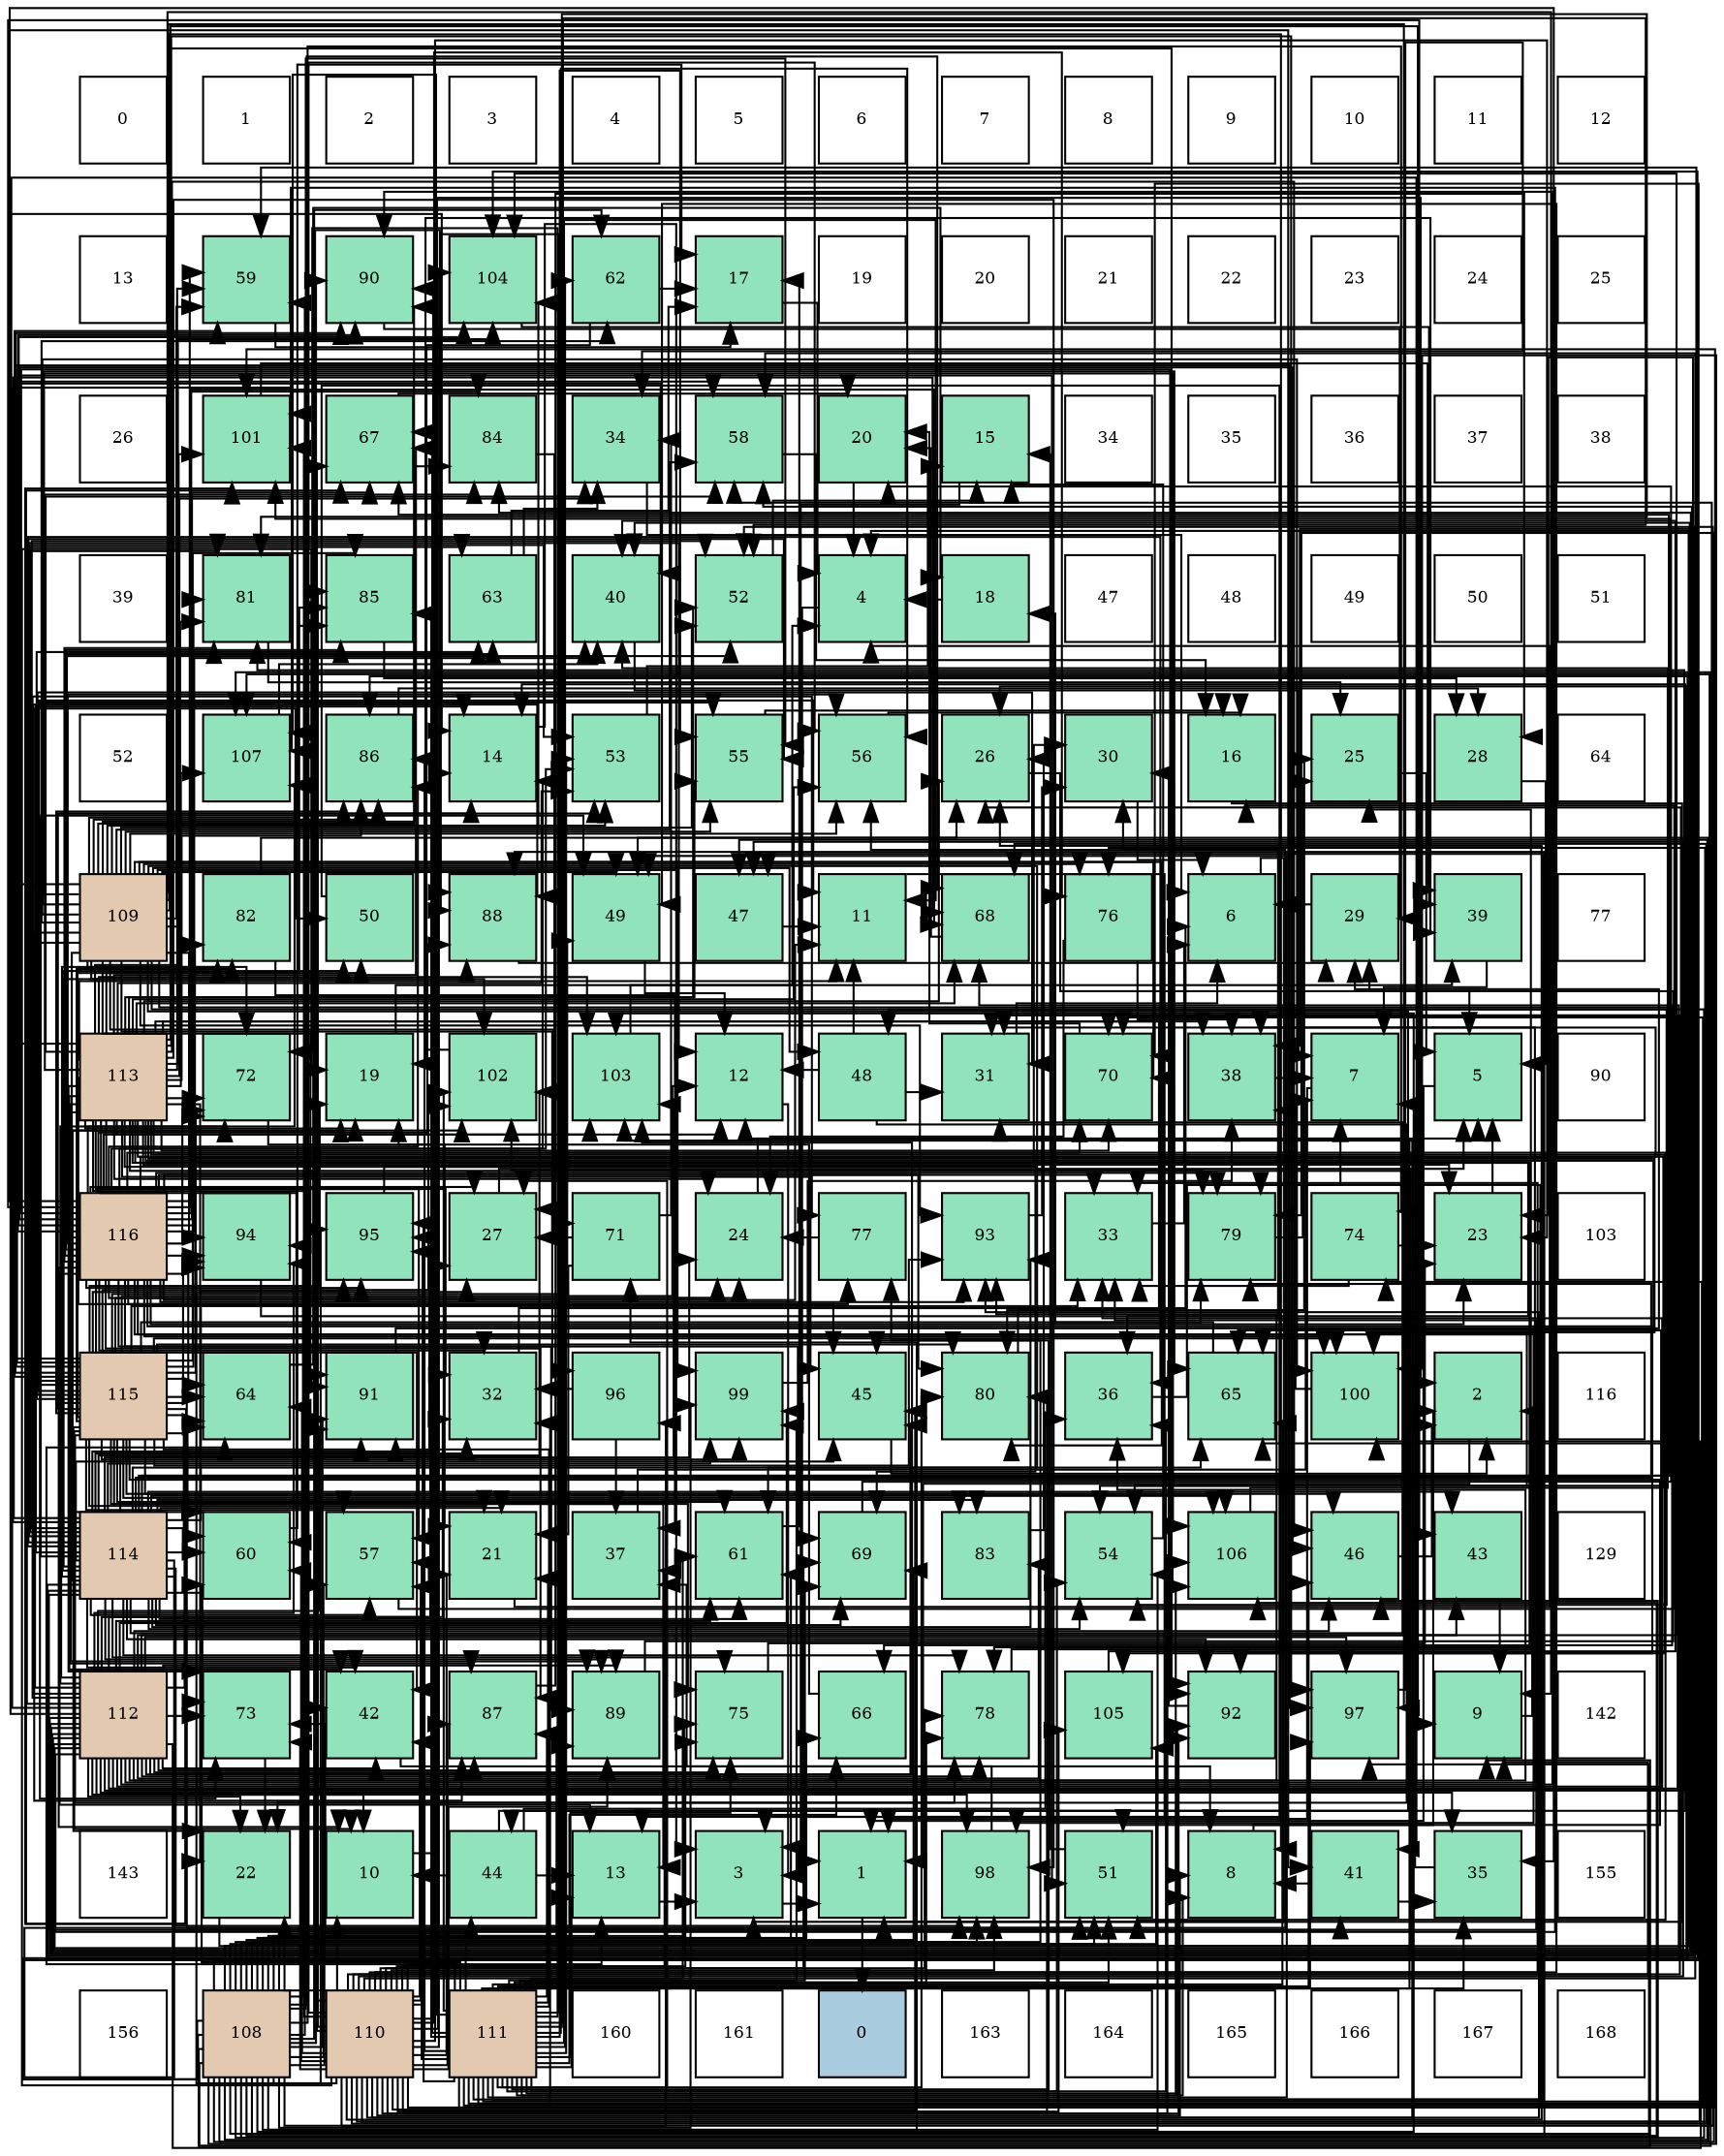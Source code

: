 digraph layout{
 rankdir=TB;
 splines=ortho;
 node [style=filled shape=square fixedsize=true width=0.6];
0[label="0", fontsize=8, fillcolor="#ffffff"];
1[label="1", fontsize=8, fillcolor="#ffffff"];
2[label="2", fontsize=8, fillcolor="#ffffff"];
3[label="3", fontsize=8, fillcolor="#ffffff"];
4[label="4", fontsize=8, fillcolor="#ffffff"];
5[label="5", fontsize=8, fillcolor="#ffffff"];
6[label="6", fontsize=8, fillcolor="#ffffff"];
7[label="7", fontsize=8, fillcolor="#ffffff"];
8[label="8", fontsize=8, fillcolor="#ffffff"];
9[label="9", fontsize=8, fillcolor="#ffffff"];
10[label="10", fontsize=8, fillcolor="#ffffff"];
11[label="11", fontsize=8, fillcolor="#ffffff"];
12[label="12", fontsize=8, fillcolor="#ffffff"];
13[label="13", fontsize=8, fillcolor="#ffffff"];
14[label="59", fontsize=8, fillcolor="#91e3bb"];
15[label="90", fontsize=8, fillcolor="#91e3bb"];
16[label="104", fontsize=8, fillcolor="#91e3bb"];
17[label="62", fontsize=8, fillcolor="#91e3bb"];
18[label="17", fontsize=8, fillcolor="#91e3bb"];
19[label="19", fontsize=8, fillcolor="#ffffff"];
20[label="20", fontsize=8, fillcolor="#ffffff"];
21[label="21", fontsize=8, fillcolor="#ffffff"];
22[label="22", fontsize=8, fillcolor="#ffffff"];
23[label="23", fontsize=8, fillcolor="#ffffff"];
24[label="24", fontsize=8, fillcolor="#ffffff"];
25[label="25", fontsize=8, fillcolor="#ffffff"];
26[label="26", fontsize=8, fillcolor="#ffffff"];
27[label="101", fontsize=8, fillcolor="#91e3bb"];
28[label="67", fontsize=8, fillcolor="#91e3bb"];
29[label="84", fontsize=8, fillcolor="#91e3bb"];
30[label="34", fontsize=8, fillcolor="#91e3bb"];
31[label="58", fontsize=8, fillcolor="#91e3bb"];
32[label="20", fontsize=8, fillcolor="#91e3bb"];
33[label="15", fontsize=8, fillcolor="#91e3bb"];
34[label="34", fontsize=8, fillcolor="#ffffff"];
35[label="35", fontsize=8, fillcolor="#ffffff"];
36[label="36", fontsize=8, fillcolor="#ffffff"];
37[label="37", fontsize=8, fillcolor="#ffffff"];
38[label="38", fontsize=8, fillcolor="#ffffff"];
39[label="39", fontsize=8, fillcolor="#ffffff"];
40[label="81", fontsize=8, fillcolor="#91e3bb"];
41[label="85", fontsize=8, fillcolor="#91e3bb"];
42[label="63", fontsize=8, fillcolor="#91e3bb"];
43[label="40", fontsize=8, fillcolor="#91e3bb"];
44[label="52", fontsize=8, fillcolor="#91e3bb"];
45[label="4", fontsize=8, fillcolor="#91e3bb"];
46[label="18", fontsize=8, fillcolor="#91e3bb"];
47[label="47", fontsize=8, fillcolor="#ffffff"];
48[label="48", fontsize=8, fillcolor="#ffffff"];
49[label="49", fontsize=8, fillcolor="#ffffff"];
50[label="50", fontsize=8, fillcolor="#ffffff"];
51[label="51", fontsize=8, fillcolor="#ffffff"];
52[label="52", fontsize=8, fillcolor="#ffffff"];
53[label="107", fontsize=8, fillcolor="#91e3bb"];
54[label="86", fontsize=8, fillcolor="#91e3bb"];
55[label="14", fontsize=8, fillcolor="#91e3bb"];
56[label="53", fontsize=8, fillcolor="#91e3bb"];
57[label="55", fontsize=8, fillcolor="#91e3bb"];
58[label="56", fontsize=8, fillcolor="#91e3bb"];
59[label="26", fontsize=8, fillcolor="#91e3bb"];
60[label="30", fontsize=8, fillcolor="#91e3bb"];
61[label="16", fontsize=8, fillcolor="#91e3bb"];
62[label="25", fontsize=8, fillcolor="#91e3bb"];
63[label="28", fontsize=8, fillcolor="#91e3bb"];
64[label="64", fontsize=8, fillcolor="#ffffff"];
65[label="109", fontsize=8, fillcolor="#e3c9af"];
66[label="82", fontsize=8, fillcolor="#91e3bb"];
67[label="50", fontsize=8, fillcolor="#91e3bb"];
68[label="88", fontsize=8, fillcolor="#91e3bb"];
69[label="49", fontsize=8, fillcolor="#91e3bb"];
70[label="47", fontsize=8, fillcolor="#91e3bb"];
71[label="11", fontsize=8, fillcolor="#91e3bb"];
72[label="68", fontsize=8, fillcolor="#91e3bb"];
73[label="76", fontsize=8, fillcolor="#91e3bb"];
74[label="6", fontsize=8, fillcolor="#91e3bb"];
75[label="29", fontsize=8, fillcolor="#91e3bb"];
76[label="39", fontsize=8, fillcolor="#91e3bb"];
77[label="77", fontsize=8, fillcolor="#ffffff"];
78[label="113", fontsize=8, fillcolor="#e3c9af"];
79[label="72", fontsize=8, fillcolor="#91e3bb"];
80[label="19", fontsize=8, fillcolor="#91e3bb"];
81[label="102", fontsize=8, fillcolor="#91e3bb"];
82[label="103", fontsize=8, fillcolor="#91e3bb"];
83[label="12", fontsize=8, fillcolor="#91e3bb"];
84[label="48", fontsize=8, fillcolor="#91e3bb"];
85[label="31", fontsize=8, fillcolor="#91e3bb"];
86[label="70", fontsize=8, fillcolor="#91e3bb"];
87[label="38", fontsize=8, fillcolor="#91e3bb"];
88[label="7", fontsize=8, fillcolor="#91e3bb"];
89[label="5", fontsize=8, fillcolor="#91e3bb"];
90[label="90", fontsize=8, fillcolor="#ffffff"];
91[label="116", fontsize=8, fillcolor="#e3c9af"];
92[label="94", fontsize=8, fillcolor="#91e3bb"];
93[label="95", fontsize=8, fillcolor="#91e3bb"];
94[label="27", fontsize=8, fillcolor="#91e3bb"];
95[label="71", fontsize=8, fillcolor="#91e3bb"];
96[label="24", fontsize=8, fillcolor="#91e3bb"];
97[label="77", fontsize=8, fillcolor="#91e3bb"];
98[label="93", fontsize=8, fillcolor="#91e3bb"];
99[label="33", fontsize=8, fillcolor="#91e3bb"];
100[label="79", fontsize=8, fillcolor="#91e3bb"];
101[label="74", fontsize=8, fillcolor="#91e3bb"];
102[label="23", fontsize=8, fillcolor="#91e3bb"];
103[label="103", fontsize=8, fillcolor="#ffffff"];
104[label="115", fontsize=8, fillcolor="#e3c9af"];
105[label="64", fontsize=8, fillcolor="#91e3bb"];
106[label="91", fontsize=8, fillcolor="#91e3bb"];
107[label="32", fontsize=8, fillcolor="#91e3bb"];
108[label="96", fontsize=8, fillcolor="#91e3bb"];
109[label="99", fontsize=8, fillcolor="#91e3bb"];
110[label="45", fontsize=8, fillcolor="#91e3bb"];
111[label="80", fontsize=8, fillcolor="#91e3bb"];
112[label="36", fontsize=8, fillcolor="#91e3bb"];
113[label="65", fontsize=8, fillcolor="#91e3bb"];
114[label="100", fontsize=8, fillcolor="#91e3bb"];
115[label="2", fontsize=8, fillcolor="#91e3bb"];
116[label="116", fontsize=8, fillcolor="#ffffff"];
117[label="114", fontsize=8, fillcolor="#e3c9af"];
118[label="60", fontsize=8, fillcolor="#91e3bb"];
119[label="57", fontsize=8, fillcolor="#91e3bb"];
120[label="21", fontsize=8, fillcolor="#91e3bb"];
121[label="37", fontsize=8, fillcolor="#91e3bb"];
122[label="61", fontsize=8, fillcolor="#91e3bb"];
123[label="69", fontsize=8, fillcolor="#91e3bb"];
124[label="83", fontsize=8, fillcolor="#91e3bb"];
125[label="54", fontsize=8, fillcolor="#91e3bb"];
126[label="106", fontsize=8, fillcolor="#91e3bb"];
127[label="46", fontsize=8, fillcolor="#91e3bb"];
128[label="43", fontsize=8, fillcolor="#91e3bb"];
129[label="129", fontsize=8, fillcolor="#ffffff"];
130[label="112", fontsize=8, fillcolor="#e3c9af"];
131[label="73", fontsize=8, fillcolor="#91e3bb"];
132[label="42", fontsize=8, fillcolor="#91e3bb"];
133[label="87", fontsize=8, fillcolor="#91e3bb"];
134[label="89", fontsize=8, fillcolor="#91e3bb"];
135[label="75", fontsize=8, fillcolor="#91e3bb"];
136[label="66", fontsize=8, fillcolor="#91e3bb"];
137[label="78", fontsize=8, fillcolor="#91e3bb"];
138[label="105", fontsize=8, fillcolor="#91e3bb"];
139[label="92", fontsize=8, fillcolor="#91e3bb"];
140[label="97", fontsize=8, fillcolor="#91e3bb"];
141[label="9", fontsize=8, fillcolor="#91e3bb"];
142[label="142", fontsize=8, fillcolor="#ffffff"];
143[label="143", fontsize=8, fillcolor="#ffffff"];
144[label="22", fontsize=8, fillcolor="#91e3bb"];
145[label="10", fontsize=8, fillcolor="#91e3bb"];
146[label="44", fontsize=8, fillcolor="#91e3bb"];
147[label="13", fontsize=8, fillcolor="#91e3bb"];
148[label="3", fontsize=8, fillcolor="#91e3bb"];
149[label="1", fontsize=8, fillcolor="#91e3bb"];
150[label="98", fontsize=8, fillcolor="#91e3bb"];
151[label="51", fontsize=8, fillcolor="#91e3bb"];
152[label="8", fontsize=8, fillcolor="#91e3bb"];
153[label="41", fontsize=8, fillcolor="#91e3bb"];
154[label="35", fontsize=8, fillcolor="#91e3bb"];
155[label="155", fontsize=8, fillcolor="#ffffff"];
156[label="156", fontsize=8, fillcolor="#ffffff"];
157[label="108", fontsize=8, fillcolor="#e3c9af"];
158[label="110", fontsize=8, fillcolor="#e3c9af"];
159[label="111", fontsize=8, fillcolor="#e3c9af"];
160[label="160", fontsize=8, fillcolor="#ffffff"];
161[label="161", fontsize=8, fillcolor="#ffffff"];
162[label="0", fontsize=8, fillcolor="#a9ccde"];
163[label="163", fontsize=8, fillcolor="#ffffff"];
164[label="164", fontsize=8, fillcolor="#ffffff"];
165[label="165", fontsize=8, fillcolor="#ffffff"];
166[label="166", fontsize=8, fillcolor="#ffffff"];
167[label="167", fontsize=8, fillcolor="#ffffff"];
168[label="168", fontsize=8, fillcolor="#ffffff"];
edge [constraint=false, style=vis];149 -> 162;
115 -> 149;
148 -> 149;
45 -> 149;
89 -> 149;
74 -> 149;
88 -> 149;
152 -> 115;
141 -> 115;
145 -> 115;
71 -> 148;
83 -> 148;
147 -> 148;
55 -> 148;
33 -> 148;
61 -> 148;
18 -> 45;
46 -> 45;
80 -> 45;
32 -> 45;
120 -> 45;
144 -> 45;
102 -> 89;
96 -> 89;
62 -> 89;
59 -> 89;
94 -> 89;
63 -> 89;
75 -> 74;
60 -> 74;
85 -> 74;
107 -> 74;
99 -> 74;
30 -> 74;
154 -> 88;
112 -> 88;
121 -> 88;
87 -> 88;
76 -> 88;
43 -> 88;
153 -> 152;
153 -> 154;
132 -> 152;
128 -> 141;
146 -> 145;
146 -> 147;
146 -> 55;
146 -> 112;
110 -> 115;
127 -> 115;
70 -> 71;
84 -> 71;
84 -> 83;
84 -> 144;
84 -> 85;
69 -> 83;
67 -> 147;
151 -> 33;
44 -> 33;
56 -> 33;
125 -> 33;
57 -> 61;
58 -> 61;
119 -> 61;
31 -> 61;
14 -> 18;
118 -> 18;
122 -> 18;
17 -> 18;
17 -> 80;
42 -> 18;
42 -> 30;
105 -> 46;
113 -> 46;
136 -> 80;
28 -> 32;
72 -> 32;
123 -> 32;
86 -> 32;
95 -> 120;
95 -> 94;
95 -> 30;
79 -> 120;
131 -> 144;
101 -> 102;
101 -> 99;
135 -> 102;
73 -> 96;
73 -> 87;
97 -> 96;
137 -> 62;
100 -> 62;
111 -> 62;
40 -> 62;
66 -> 59;
66 -> 121;
124 -> 59;
29 -> 94;
41 -> 63;
54 -> 63;
133 -> 63;
68 -> 75;
134 -> 75;
15 -> 75;
106 -> 75;
139 -> 60;
98 -> 60;
92 -> 60;
93 -> 60;
108 -> 107;
108 -> 121;
140 -> 30;
150 -> 121;
109 -> 87;
114 -> 87;
27 -> 76;
81 -> 76;
82 -> 76;
16 -> 76;
138 -> 43;
126 -> 43;
53 -> 43;
157 -> 141;
157 -> 59;
157 -> 132;
157 -> 146;
157 -> 110;
157 -> 127;
157 -> 70;
157 -> 84;
157 -> 69;
157 -> 151;
157 -> 125;
157 -> 57;
157 -> 119;
157 -> 14;
157 -> 122;
157 -> 17;
157 -> 136;
157 -> 72;
157 -> 123;
157 -> 86;
157 -> 95;
157 -> 101;
157 -> 135;
157 -> 100;
157 -> 54;
157 -> 68;
157 -> 134;
157 -> 15;
157 -> 106;
157 -> 92;
157 -> 93;
157 -> 108;
157 -> 140;
157 -> 150;
157 -> 109;
157 -> 114;
157 -> 81;
157 -> 82;
157 -> 138;
157 -> 126;
157 -> 53;
65 -> 152;
65 -> 141;
65 -> 154;
65 -> 146;
65 -> 84;
65 -> 69;
65 -> 44;
65 -> 56;
65 -> 125;
65 -> 57;
65 -> 58;
65 -> 31;
65 -> 14;
65 -> 118;
65 -> 122;
65 -> 17;
65 -> 113;
65 -> 136;
65 -> 86;
65 -> 95;
65 -> 79;
65 -> 131;
65 -> 73;
65 -> 111;
65 -> 29;
65 -> 41;
65 -> 54;
65 -> 133;
65 -> 15;
65 -> 106;
65 -> 139;
65 -> 98;
65 -> 92;
65 -> 108;
65 -> 140;
65 -> 109;
65 -> 114;
65 -> 27;
65 -> 81;
65 -> 16;
65 -> 126;
158 -> 152;
158 -> 141;
158 -> 145;
158 -> 147;
158 -> 55;
158 -> 80;
158 -> 120;
158 -> 144;
158 -> 102;
158 -> 59;
158 -> 85;
158 -> 107;
158 -> 99;
158 -> 121;
158 -> 132;
158 -> 110;
158 -> 70;
158 -> 69;
158 -> 44;
158 -> 58;
158 -> 119;
158 -> 31;
158 -> 118;
158 -> 105;
158 -> 113;
158 -> 28;
158 -> 72;
158 -> 123;
158 -> 131;
158 -> 135;
158 -> 73;
158 -> 137;
158 -> 111;
158 -> 41;
158 -> 133;
158 -> 68;
158 -> 134;
158 -> 15;
158 -> 139;
158 -> 98;
158 -> 92;
158 -> 93;
158 -> 150;
158 -> 27;
158 -> 82;
158 -> 16;
158 -> 138;
158 -> 126;
158 -> 53;
159 -> 152;
159 -> 71;
159 -> 83;
159 -> 147;
159 -> 120;
159 -> 94;
159 -> 154;
159 -> 112;
159 -> 127;
159 -> 70;
159 -> 69;
159 -> 151;
159 -> 44;
159 -> 56;
159 -> 125;
159 -> 57;
159 -> 58;
159 -> 119;
159 -> 31;
159 -> 118;
159 -> 122;
159 -> 17;
159 -> 105;
159 -> 113;
159 -> 136;
159 -> 28;
159 -> 123;
159 -> 86;
159 -> 79;
159 -> 131;
159 -> 101;
159 -> 135;
159 -> 73;
159 -> 97;
159 -> 137;
159 -> 100;
159 -> 111;
159 -> 40;
159 -> 41;
159 -> 54;
159 -> 133;
159 -> 68;
159 -> 106;
159 -> 139;
159 -> 93;
159 -> 140;
159 -> 109;
159 -> 27;
159 -> 81;
159 -> 126;
159 -> 53;
130 -> 145;
130 -> 83;
130 -> 55;
130 -> 144;
130 -> 102;
130 -> 59;
130 -> 85;
130 -> 107;
130 -> 99;
130 -> 154;
130 -> 112;
130 -> 43;
130 -> 132;
130 -> 128;
130 -> 110;
130 -> 127;
130 -> 67;
130 -> 31;
130 -> 14;
130 -> 122;
130 -> 105;
130 -> 113;
130 -> 72;
130 -> 86;
130 -> 79;
130 -> 131;
130 -> 135;
130 -> 97;
130 -> 137;
130 -> 40;
130 -> 124;
130 -> 29;
130 -> 133;
130 -> 68;
130 -> 134;
130 -> 15;
130 -> 106;
130 -> 98;
130 -> 92;
130 -> 93;
130 -> 140;
130 -> 150;
130 -> 109;
130 -> 114;
130 -> 27;
130 -> 81;
130 -> 82;
130 -> 16;
130 -> 53;
78 -> 141;
78 -> 71;
78 -> 83;
78 -> 80;
78 -> 144;
78 -> 102;
78 -> 96;
78 -> 59;
78 -> 107;
78 -> 30;
78 -> 112;
78 -> 87;
78 -> 132;
78 -> 110;
78 -> 127;
78 -> 151;
78 -> 44;
78 -> 56;
78 -> 125;
78 -> 57;
78 -> 58;
78 -> 119;
78 -> 31;
78 -> 14;
78 -> 118;
78 -> 113;
78 -> 28;
78 -> 72;
78 -> 123;
78 -> 86;
78 -> 79;
78 -> 131;
78 -> 97;
78 -> 137;
78 -> 100;
78 -> 111;
78 -> 40;
78 -> 29;
78 -> 41;
78 -> 54;
78 -> 133;
78 -> 134;
78 -> 106;
78 -> 139;
78 -> 140;
78 -> 150;
78 -> 114;
78 -> 82;
78 -> 16;
78 -> 138;
78 -> 53;
117 -> 55;
117 -> 80;
117 -> 120;
117 -> 96;
117 -> 94;
117 -> 85;
117 -> 107;
117 -> 99;
117 -> 112;
117 -> 87;
117 -> 43;
117 -> 153;
117 -> 132;
117 -> 128;
117 -> 110;
117 -> 69;
117 -> 67;
117 -> 151;
117 -> 56;
117 -> 125;
117 -> 57;
117 -> 119;
117 -> 118;
117 -> 122;
117 -> 42;
117 -> 105;
117 -> 113;
117 -> 28;
117 -> 72;
117 -> 123;
117 -> 131;
117 -> 135;
117 -> 137;
117 -> 100;
117 -> 40;
117 -> 66;
117 -> 124;
117 -> 68;
117 -> 134;
117 -> 139;
117 -> 98;
117 -> 93;
117 -> 150;
117 -> 109;
117 -> 27;
117 -> 81;
117 -> 82;
117 -> 16;
117 -> 126;
104 -> 145;
104 -> 71;
104 -> 83;
104 -> 147;
104 -> 55;
104 -> 80;
104 -> 120;
104 -> 144;
104 -> 96;
104 -> 94;
104 -> 85;
104 -> 99;
104 -> 153;
104 -> 127;
104 -> 69;
104 -> 67;
104 -> 151;
104 -> 44;
104 -> 56;
104 -> 57;
104 -> 58;
104 -> 119;
104 -> 31;
104 -> 14;
104 -> 118;
104 -> 122;
104 -> 42;
104 -> 105;
104 -> 28;
104 -> 79;
104 -> 135;
104 -> 137;
104 -> 100;
104 -> 111;
104 -> 40;
104 -> 66;
104 -> 124;
104 -> 41;
104 -> 54;
104 -> 15;
104 -> 106;
104 -> 98;
104 -> 92;
104 -> 140;
104 -> 109;
104 -> 114;
104 -> 27;
104 -> 81;
104 -> 126;
91 -> 145;
91 -> 71;
91 -> 147;
91 -> 55;
91 -> 102;
91 -> 96;
91 -> 94;
91 -> 107;
91 -> 99;
91 -> 87;
91 -> 43;
91 -> 153;
91 -> 132;
91 -> 128;
91 -> 110;
91 -> 127;
91 -> 151;
91 -> 44;
91 -> 56;
91 -> 125;
91 -> 58;
91 -> 14;
91 -> 42;
91 -> 105;
91 -> 28;
91 -> 72;
91 -> 123;
91 -> 86;
91 -> 79;
91 -> 100;
91 -> 111;
91 -> 40;
91 -> 66;
91 -> 29;
91 -> 41;
91 -> 54;
91 -> 133;
91 -> 68;
91 -> 134;
91 -> 15;
91 -> 139;
91 -> 98;
91 -> 92;
91 -> 93;
91 -> 150;
91 -> 114;
91 -> 82;
91 -> 16;
91 -> 53;
edge [constraint=true, style=invis];
0 -> 13 -> 26 -> 39 -> 52 -> 65 -> 78 -> 91 -> 104 -> 117 -> 130 -> 143 -> 156;
1 -> 14 -> 27 -> 40 -> 53 -> 66 -> 79 -> 92 -> 105 -> 118 -> 131 -> 144 -> 157;
2 -> 15 -> 28 -> 41 -> 54 -> 67 -> 80 -> 93 -> 106 -> 119 -> 132 -> 145 -> 158;
3 -> 16 -> 29 -> 42 -> 55 -> 68 -> 81 -> 94 -> 107 -> 120 -> 133 -> 146 -> 159;
4 -> 17 -> 30 -> 43 -> 56 -> 69 -> 82 -> 95 -> 108 -> 121 -> 134 -> 147 -> 160;
5 -> 18 -> 31 -> 44 -> 57 -> 70 -> 83 -> 96 -> 109 -> 122 -> 135 -> 148 -> 161;
6 -> 19 -> 32 -> 45 -> 58 -> 71 -> 84 -> 97 -> 110 -> 123 -> 136 -> 149 -> 162;
7 -> 20 -> 33 -> 46 -> 59 -> 72 -> 85 -> 98 -> 111 -> 124 -> 137 -> 150 -> 163;
8 -> 21 -> 34 -> 47 -> 60 -> 73 -> 86 -> 99 -> 112 -> 125 -> 138 -> 151 -> 164;
9 -> 22 -> 35 -> 48 -> 61 -> 74 -> 87 -> 100 -> 113 -> 126 -> 139 -> 152 -> 165;
10 -> 23 -> 36 -> 49 -> 62 -> 75 -> 88 -> 101 -> 114 -> 127 -> 140 -> 153 -> 166;
11 -> 24 -> 37 -> 50 -> 63 -> 76 -> 89 -> 102 -> 115 -> 128 -> 141 -> 154 -> 167;
12 -> 25 -> 38 -> 51 -> 64 -> 77 -> 90 -> 103 -> 116 -> 129 -> 142 -> 155 -> 168;
rank = same {0 -> 1 -> 2 -> 3 -> 4 -> 5 -> 6 -> 7 -> 8 -> 9 -> 10 -> 11 -> 12};
rank = same {13 -> 14 -> 15 -> 16 -> 17 -> 18 -> 19 -> 20 -> 21 -> 22 -> 23 -> 24 -> 25};
rank = same {26 -> 27 -> 28 -> 29 -> 30 -> 31 -> 32 -> 33 -> 34 -> 35 -> 36 -> 37 -> 38};
rank = same {39 -> 40 -> 41 -> 42 -> 43 -> 44 -> 45 -> 46 -> 47 -> 48 -> 49 -> 50 -> 51};
rank = same {52 -> 53 -> 54 -> 55 -> 56 -> 57 -> 58 -> 59 -> 60 -> 61 -> 62 -> 63 -> 64};
rank = same {65 -> 66 -> 67 -> 68 -> 69 -> 70 -> 71 -> 72 -> 73 -> 74 -> 75 -> 76 -> 77};
rank = same {78 -> 79 -> 80 -> 81 -> 82 -> 83 -> 84 -> 85 -> 86 -> 87 -> 88 -> 89 -> 90};
rank = same {91 -> 92 -> 93 -> 94 -> 95 -> 96 -> 97 -> 98 -> 99 -> 100 -> 101 -> 102 -> 103};
rank = same {104 -> 105 -> 106 -> 107 -> 108 -> 109 -> 110 -> 111 -> 112 -> 113 -> 114 -> 115 -> 116};
rank = same {117 -> 118 -> 119 -> 120 -> 121 -> 122 -> 123 -> 124 -> 125 -> 126 -> 127 -> 128 -> 129};
rank = same {130 -> 131 -> 132 -> 133 -> 134 -> 135 -> 136 -> 137 -> 138 -> 139 -> 140 -> 141 -> 142};
rank = same {143 -> 144 -> 145 -> 146 -> 147 -> 148 -> 149 -> 150 -> 151 -> 152 -> 153 -> 154 -> 155};
rank = same {156 -> 157 -> 158 -> 159 -> 160 -> 161 -> 162 -> 163 -> 164 -> 165 -> 166 -> 167 -> 168};
}